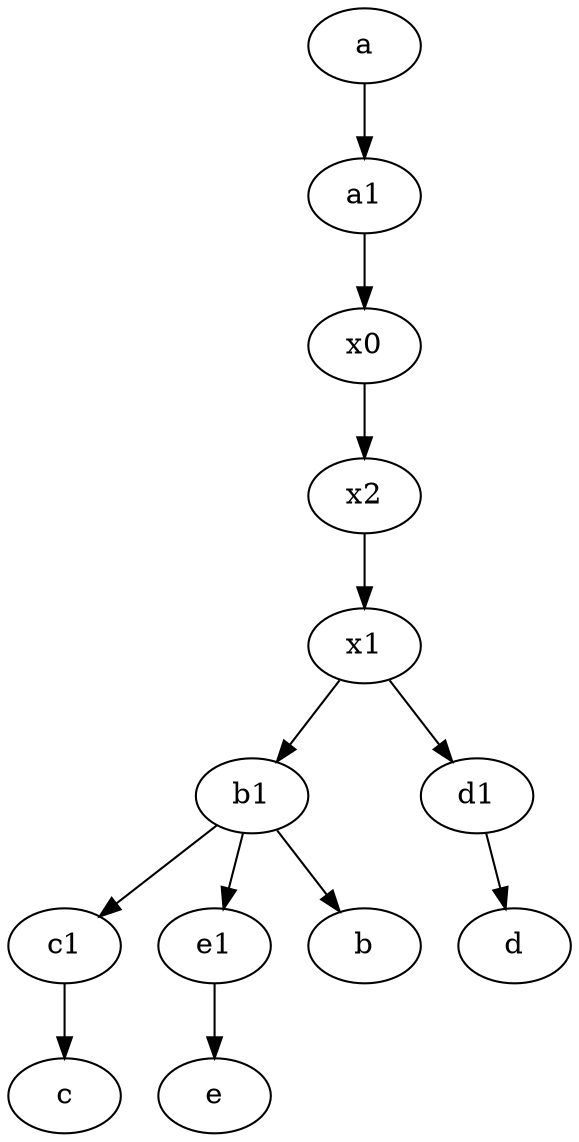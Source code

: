 digraph  {
	a [pos="40,10!"];
	x2;
	c1 [pos="30,15!"];
	b1 [pos="45,20!"];
	x1;
	a1 [pos="40,15!"];
	d1 [pos="25,30!"];
	x0;
	e1 [pos="25,45!"];
	b1 -> b;
	a -> a1;
	x1 -> b1;
	a1 -> x0;
	b1 -> c1;
	x2 -> x1;
	b1 -> e1;
	x0 -> x2;
	e1 -> e;
	d1 -> d;
	x1 -> d1;
	c1 -> c;

	}